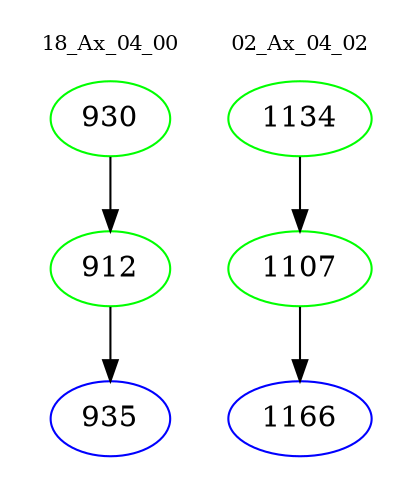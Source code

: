 digraph{
subgraph cluster_0 {
color = white
label = "18_Ax_04_00";
fontsize=10;
T0_930 [label="930", color="green"]
T0_930 -> T0_912 [color="black"]
T0_912 [label="912", color="green"]
T0_912 -> T0_935 [color="black"]
T0_935 [label="935", color="blue"]
}
subgraph cluster_1 {
color = white
label = "02_Ax_04_02";
fontsize=10;
T1_1134 [label="1134", color="green"]
T1_1134 -> T1_1107 [color="black"]
T1_1107 [label="1107", color="green"]
T1_1107 -> T1_1166 [color="black"]
T1_1166 [label="1166", color="blue"]
}
}
